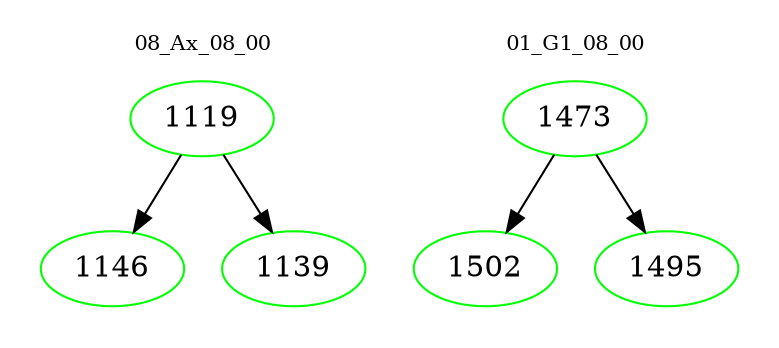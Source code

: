 digraph{
subgraph cluster_0 {
color = white
label = "08_Ax_08_00";
fontsize=10;
T0_1119 [label="1119", color="green"]
T0_1119 -> T0_1146 [color="black"]
T0_1146 [label="1146", color="green"]
T0_1119 -> T0_1139 [color="black"]
T0_1139 [label="1139", color="green"]
}
subgraph cluster_1 {
color = white
label = "01_G1_08_00";
fontsize=10;
T1_1473 [label="1473", color="green"]
T1_1473 -> T1_1502 [color="black"]
T1_1502 [label="1502", color="green"]
T1_1473 -> T1_1495 [color="black"]
T1_1495 [label="1495", color="green"]
}
}
